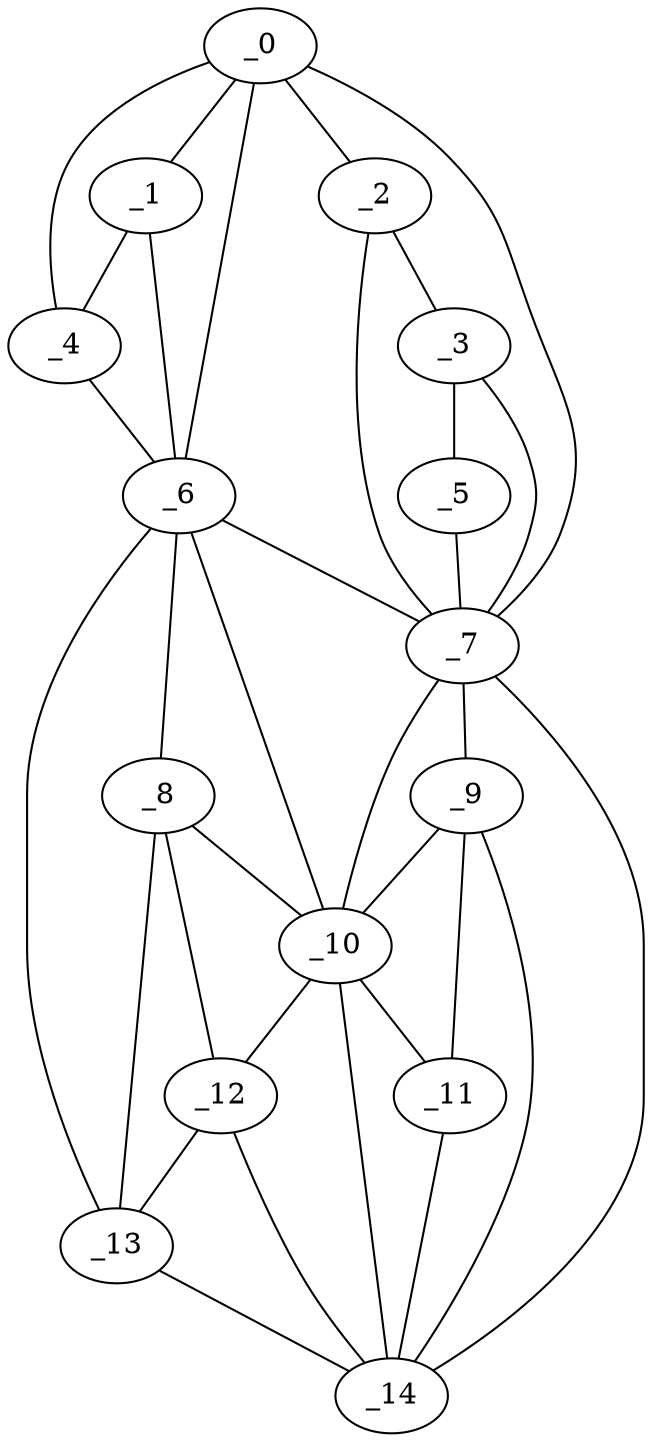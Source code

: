 graph "obj53__180.gxl" {
	_0	 [x=10,
		y=48];
	_1	 [x=10,
		y=87];
	_0 -- _1	 [valence=1];
	_2	 [x=14,
		y=34];
	_0 -- _2	 [valence=1];
	_4	 [x=21,
		y=85];
	_0 -- _4	 [valence=2];
	_6	 [x=32,
		y=92];
	_0 -- _6	 [valence=2];
	_7	 [x=61,
		y=22];
	_0 -- _7	 [valence=1];
	_1 -- _4	 [valence=1];
	_1 -- _6	 [valence=1];
	_3	 [x=17,
		y=28];
	_2 -- _3	 [valence=1];
	_2 -- _7	 [valence=2];
	_5	 [x=22,
		y=21];
	_3 -- _5	 [valence=1];
	_3 -- _7	 [valence=1];
	_4 -- _6	 [valence=2];
	_5 -- _7	 [valence=1];
	_6 -- _7	 [valence=2];
	_8	 [x=99,
		y=93];
	_6 -- _8	 [valence=2];
	_10	 [x=107,
		y=57];
	_6 -- _10	 [valence=2];
	_13	 [x=114,
		y=107];
	_6 -- _13	 [valence=1];
	_9	 [x=107,
		y=42];
	_7 -- _9	 [valence=2];
	_7 -- _10	 [valence=1];
	_14	 [x=119,
		y=28];
	_7 -- _14	 [valence=1];
	_8 -- _10	 [valence=2];
	_12	 [x=111,
		y=90];
	_8 -- _12	 [valence=2];
	_8 -- _13	 [valence=2];
	_9 -- _10	 [valence=1];
	_11	 [x=108,
		y=51];
	_9 -- _11	 [valence=2];
	_9 -- _14	 [valence=1];
	_10 -- _11	 [valence=1];
	_10 -- _12	 [valence=2];
	_10 -- _14	 [valence=2];
	_11 -- _14	 [valence=2];
	_12 -- _13	 [valence=2];
	_12 -- _14	 [valence=2];
	_13 -- _14	 [valence=1];
}
